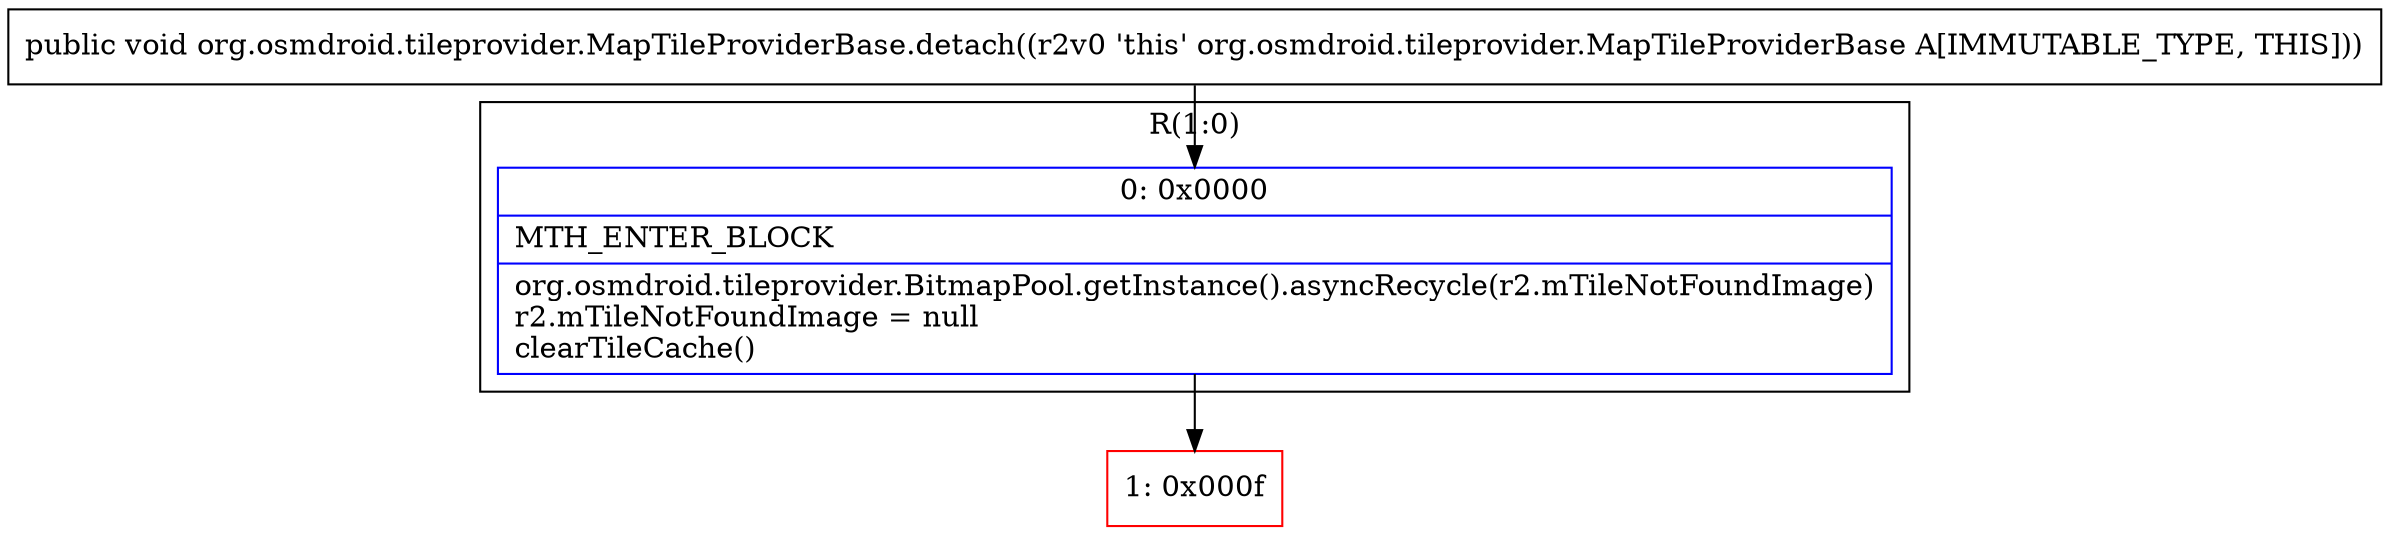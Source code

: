 digraph "CFG fororg.osmdroid.tileprovider.MapTileProviderBase.detach()V" {
subgraph cluster_Region_103431335 {
label = "R(1:0)";
node [shape=record,color=blue];
Node_0 [shape=record,label="{0\:\ 0x0000|MTH_ENTER_BLOCK\l|org.osmdroid.tileprovider.BitmapPool.getInstance().asyncRecycle(r2.mTileNotFoundImage)\lr2.mTileNotFoundImage = null\lclearTileCache()\l}"];
}
Node_1 [shape=record,color=red,label="{1\:\ 0x000f}"];
MethodNode[shape=record,label="{public void org.osmdroid.tileprovider.MapTileProviderBase.detach((r2v0 'this' org.osmdroid.tileprovider.MapTileProviderBase A[IMMUTABLE_TYPE, THIS])) }"];
MethodNode -> Node_0;
Node_0 -> Node_1;
}

